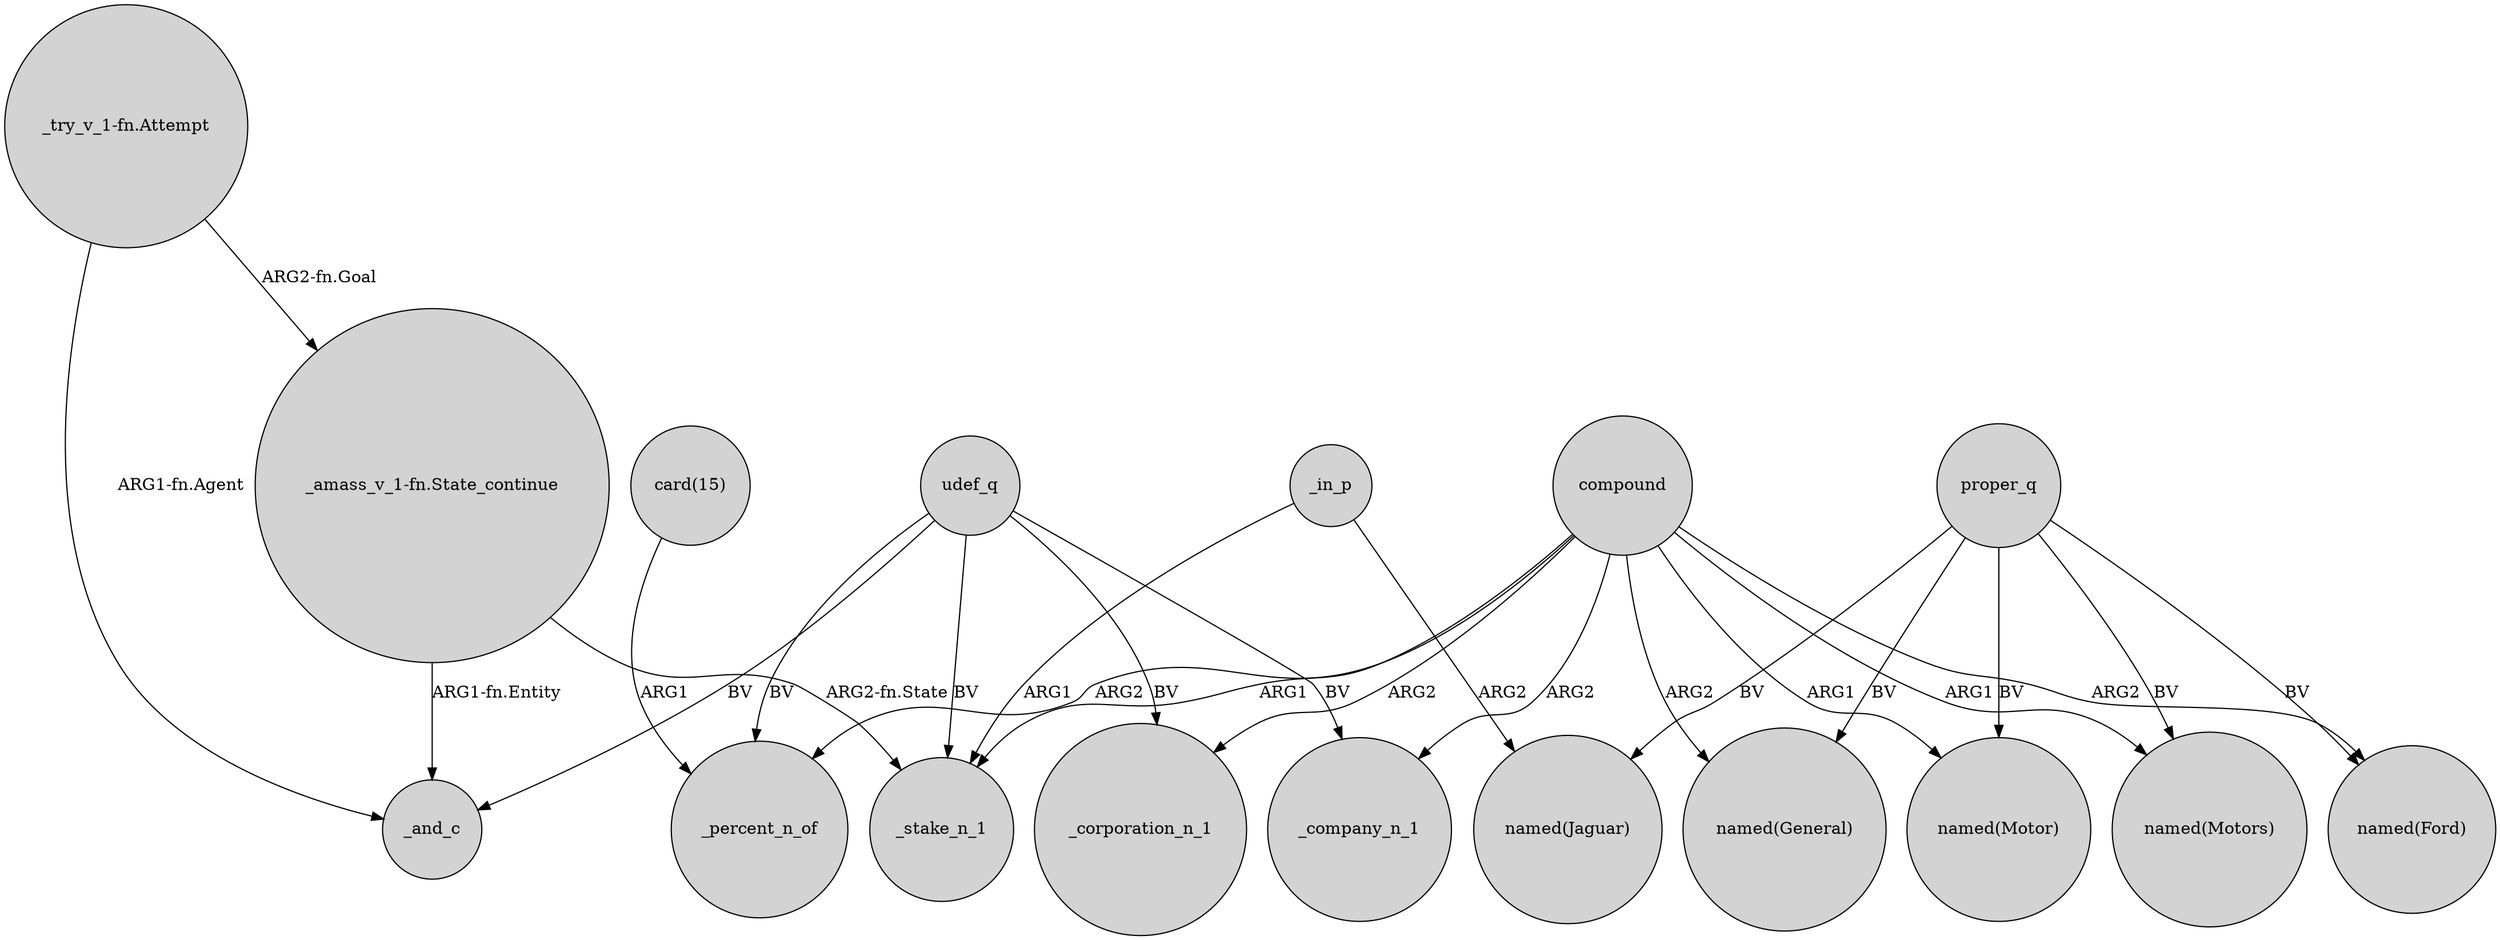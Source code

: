 digraph {
	node [shape=circle style=filled]
	proper_q -> "named(Ford)" [label=BV]
	_in_p -> "named(Jaguar)" [label=ARG2]
	compound -> _company_n_1 [label=ARG2]
	udef_q -> _company_n_1 [label=BV]
	proper_q -> "named(Motor)" [label=BV]
	compound -> "named(Ford)" [label=ARG2]
	udef_q -> _and_c [label=BV]
	compound -> "named(Motors)" [label=ARG1]
	udef_q -> _percent_n_of [label=BV]
	compound -> _stake_n_1 [label=ARG1]
	"_amass_v_1-fn.State_continue" -> _and_c [label="ARG1-fn.Entity"]
	compound -> _percent_n_of [label=ARG2]
	proper_q -> "named(Jaguar)" [label=BV]
	proper_q -> "named(General)" [label=BV]
	"card(15)" -> _percent_n_of [label=ARG1]
	udef_q -> _stake_n_1 [label=BV]
	"_try_v_1-fn.Attempt" -> "_amass_v_1-fn.State_continue" [label="ARG2-fn.Goal"]
	"_amass_v_1-fn.State_continue" -> _stake_n_1 [label="ARG2-fn.State"]
	compound -> _corporation_n_1 [label=ARG2]
	udef_q -> _corporation_n_1 [label=BV]
	proper_q -> "named(Motors)" [label=BV]
	"_try_v_1-fn.Attempt" -> _and_c [label="ARG1-fn.Agent"]
	_in_p -> _stake_n_1 [label=ARG1]
	compound -> "named(Motor)" [label=ARG1]
	compound -> "named(General)" [label=ARG2]
}
